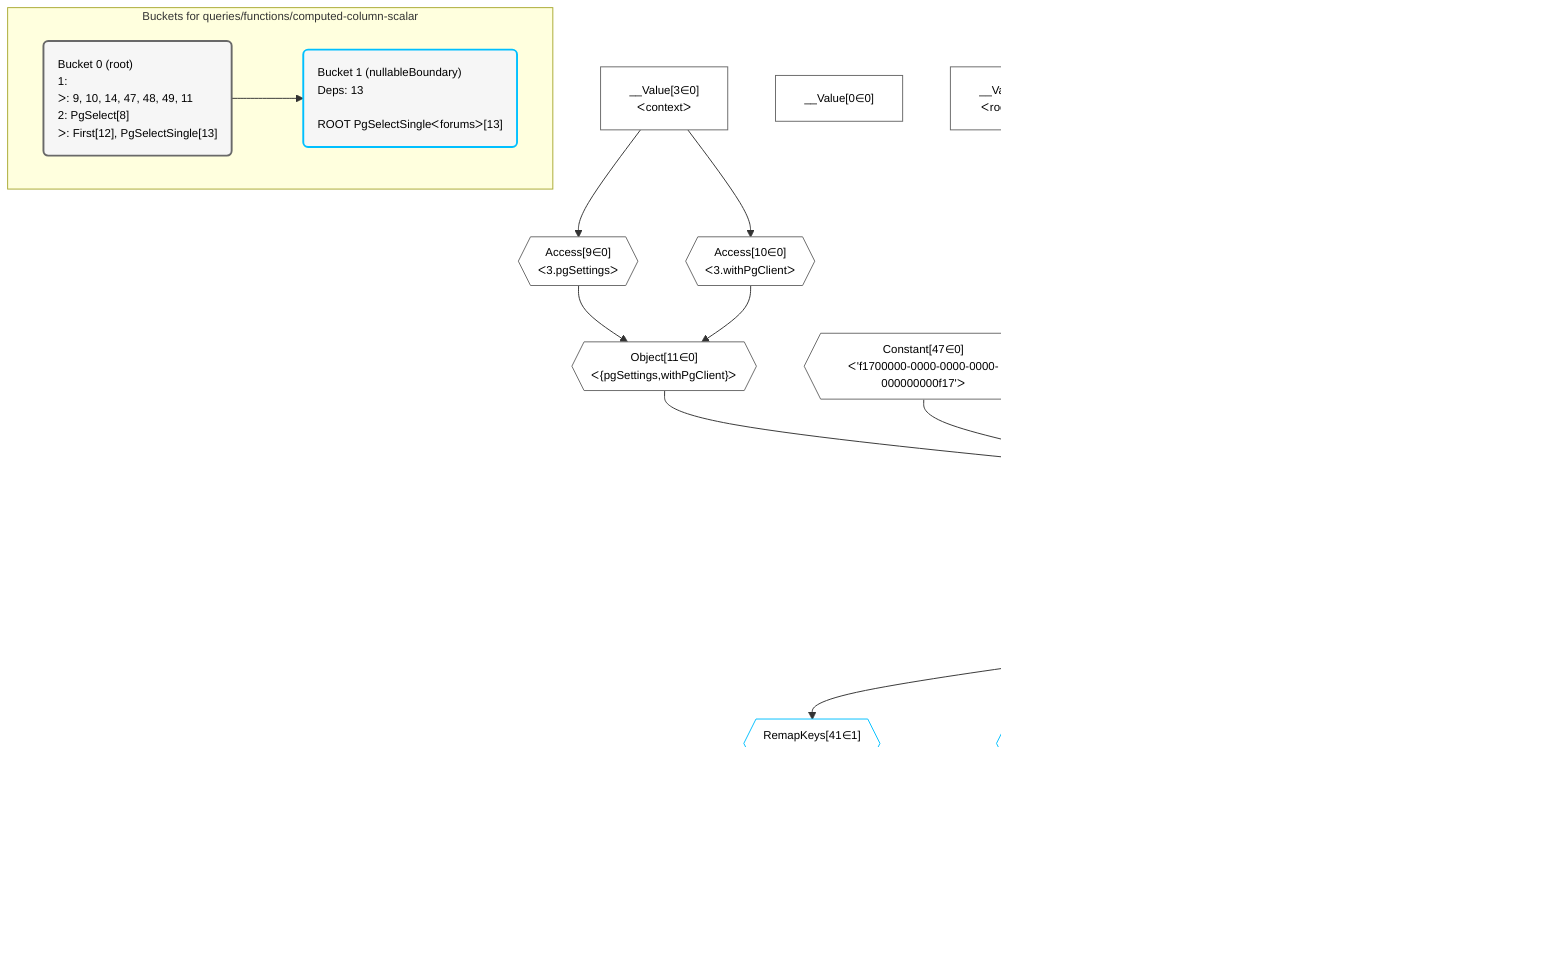 %%{init: {'themeVariables': { 'fontSize': '12px'}}}%%
graph TD
    classDef path fill:#eee,stroke:#000,color:#000
    classDef plan fill:#fff,stroke-width:1px,color:#000
    classDef itemplan fill:#fff,stroke-width:2px,color:#000
    classDef unbatchedplan fill:#dff,stroke-width:1px,color:#000
    classDef sideeffectplan fill:#fcc,stroke-width:2px,color:#000
    classDef bucket fill:#f6f6f6,color:#000,stroke-width:2px,text-align:left


    %% plan dependencies
    PgSelect8[["PgSelect[8∈0]<br />ᐸforumsᐳ"]]:::plan
    Object11{{"Object[11∈0]<br />ᐸ{pgSettings,withPgClient}ᐳ"}}:::plan
    Constant47{{"Constant[47∈0]<br />ᐸ'f1700000-0000-0000-0000-000000000f17'ᐳ"}}:::plan
    Constant14{{"Constant[14∈0]<br />ᐸundefinedᐳ"}}:::plan
    Constant48{{"Constant[48∈0]<br />ᐸtrueᐳ"}}:::plan
    Constant49{{"Constant[49∈0]<br />ᐸfalseᐳ"}}:::plan
    Object11 & Constant47 & Constant14 & Constant48 & Constant49 --> PgSelect8
    Access9{{"Access[9∈0]<br />ᐸ3.pgSettingsᐳ"}}:::plan
    Access10{{"Access[10∈0]<br />ᐸ3.withPgClientᐳ"}}:::plan
    Access9 & Access10 --> Object11
    __Value3["__Value[3∈0]<br />ᐸcontextᐳ"]:::plan
    __Value3 --> Access9
    __Value3 --> Access10
    First12{{"First[12∈0]"}}:::plan
    PgSelect8 --> First12
    PgSelectSingle13{{"PgSelectSingle[13∈0]<br />ᐸforumsᐳ"}}:::plan
    First12 --> PgSelectSingle13
    __Value0["__Value[0∈0]"]:::plan
    __Value5["__Value[5∈0]<br />ᐸrootValueᐳ"]:::plan
    RemapKeys41{{"RemapKeys[41∈1]<br />ᐸ13:{”0”:0}ᐳ"}}:::plan
    PgSelectSingle13 --> RemapKeys41
    PgSelectSingle21{{"PgSelectSingle[21∈1]<br />ᐸforums_unique_author_countᐳ"}}:::plan
    RemapKeys41 --> PgSelectSingle21
    PgClassExpression22{{"PgClassExpression[22∈1]<br />ᐸ__forums_u..._count__.vᐳ"}}:::plan
    PgSelectSingle21 --> PgClassExpression22
    RemapKeys43{{"RemapKeys[43∈1]<br />ᐸ13:{”0”:1}ᐳ"}}:::plan
    PgSelectSingle13 --> RemapKeys43
    PgSelectSingle30{{"PgSelectSingle[30∈1]<br />ᐸforums_unique_author_countᐳ"}}:::plan
    RemapKeys43 --> PgSelectSingle30
    PgClassExpression31{{"PgClassExpression[31∈1]<br />ᐸ__forums_u..._count__.vᐳ"}}:::plan
    PgSelectSingle30 --> PgClassExpression31
    RemapKeys45{{"RemapKeys[45∈1]<br />ᐸ13:{”0”:2}ᐳ"}}:::plan
    PgSelectSingle13 --> RemapKeys45
    PgSelectSingle39{{"PgSelectSingle[39∈1]<br />ᐸforums_unique_author_countᐳ"}}:::plan
    RemapKeys45 --> PgSelectSingle39
    PgClassExpression40{{"PgClassExpression[40∈1]<br />ᐸ__forums_u..._count__.vᐳ"}}:::plan
    PgSelectSingle39 --> PgClassExpression40

    %% define steps

    subgraph "Buckets for queries/functions/computed-column-scalar"
    Bucket0("Bucket 0 (root)<br />1: <br />ᐳ: 9, 10, 14, 47, 48, 49, 11<br />2: PgSelect[8]<br />ᐳ: First[12], PgSelectSingle[13]"):::bucket
    classDef bucket0 stroke:#696969
    class Bucket0,__Value0,__Value3,__Value5,PgSelect8,Access9,Access10,Object11,First12,PgSelectSingle13,Constant14,Constant47,Constant48,Constant49 bucket0
    Bucket1("Bucket 1 (nullableBoundary)<br />Deps: 13<br /><br />ROOT PgSelectSingleᐸforumsᐳ[13]"):::bucket
    classDef bucket1 stroke:#00bfff
    class Bucket1,PgSelectSingle21,PgClassExpression22,PgSelectSingle30,PgClassExpression31,PgSelectSingle39,PgClassExpression40,RemapKeys41,RemapKeys43,RemapKeys45 bucket1
    Bucket0 --> Bucket1
    end
